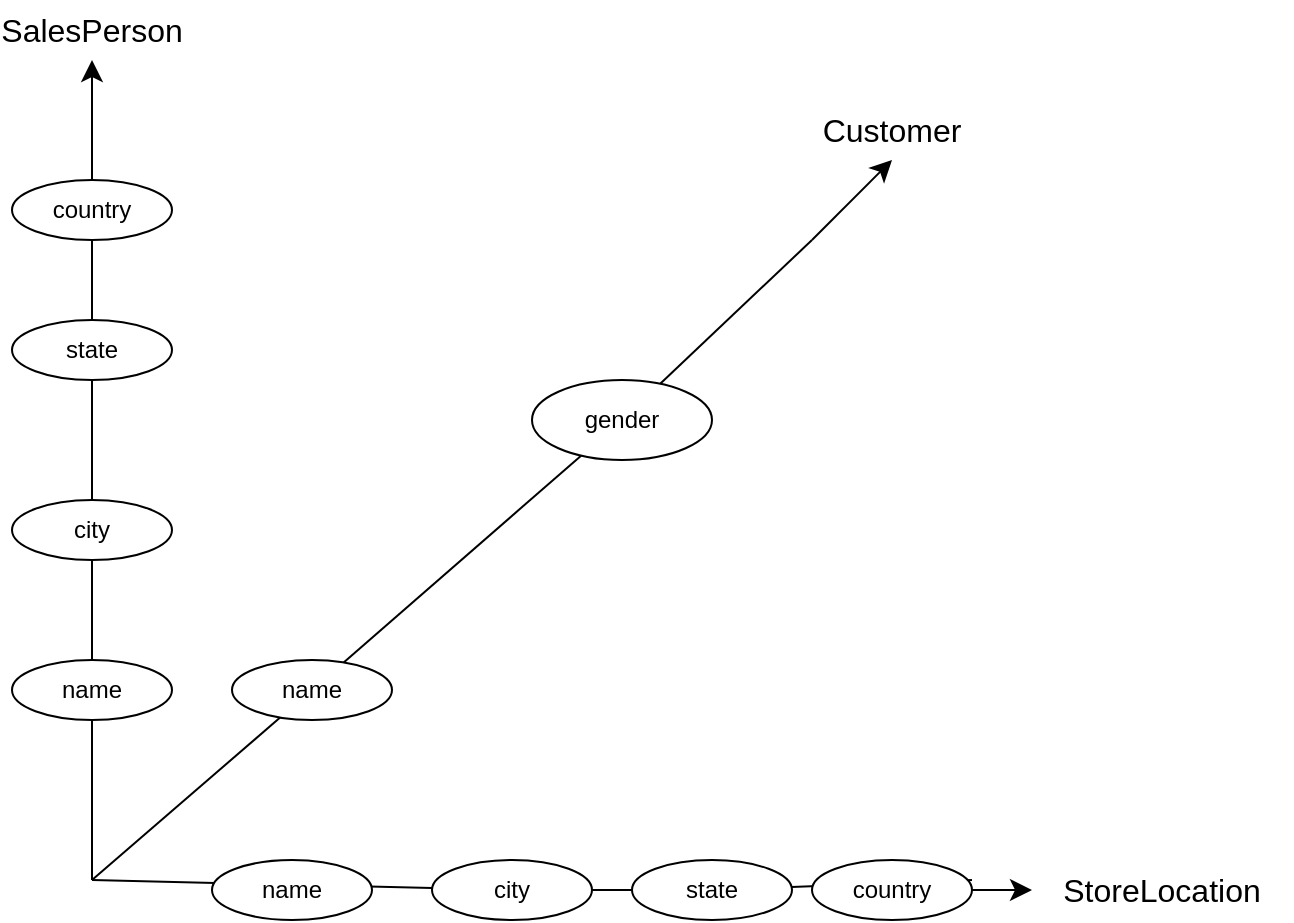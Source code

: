 <mxfile version="24.0.5" type="device">
  <diagram name="Page-1" id="42789a77-a242-8287-6e28-9cd8cfd52e62">
    <mxGraphModel dx="752" dy="804" grid="1" gridSize="10" guides="1" tooltips="1" connect="1" arrows="1" fold="1" page="1" pageScale="1" pageWidth="1100" pageHeight="850" background="none" math="0" shadow="0">
      <root>
        <mxCell id="0" />
        <mxCell id="1" parent="0" />
        <mxCell id="ZBLiMMBaOF6jFOf_cq5G-7" value="Customer" style="text;html=1;align=center;verticalAlign=middle;whiteSpace=wrap;rounded=0;fontSize=16;" vertex="1" parent="1">
          <mxGeometry x="850" y="90" width="60" height="30" as="geometry" />
        </mxCell>
        <mxCell id="ZBLiMMBaOF6jFOf_cq5G-15" value="" style="endArrow=none;html=1;rounded=0;fontSize=12;startSize=8;endSize=8;curved=1;" edge="1" parent="1" source="ZBLiMMBaOF6jFOf_cq5G-25">
          <mxGeometry width="50" height="50" relative="1" as="geometry">
            <mxPoint x="480" y="480" as="sourcePoint" />
            <mxPoint x="840" y="160" as="targetPoint" />
          </mxGeometry>
        </mxCell>
        <mxCell id="ZBLiMMBaOF6jFOf_cq5G-19" value="" style="endArrow=none;html=1;rounded=0;fontSize=12;startSize=8;endSize=8;curved=1;" edge="1" parent="1" source="ZBLiMMBaOF6jFOf_cq5G-32">
          <mxGeometry width="50" height="50" relative="1" as="geometry">
            <mxPoint x="480" y="480" as="sourcePoint" />
            <mxPoint x="480" y="120" as="targetPoint" />
          </mxGeometry>
        </mxCell>
        <mxCell id="ZBLiMMBaOF6jFOf_cq5G-20" value="" style="endArrow=none;html=1;rounded=0;fontSize=12;startSize=8;endSize=8;curved=1;" edge="1" parent="1" source="ZBLiMMBaOF6jFOf_cq5G-40">
          <mxGeometry width="50" height="50" relative="1" as="geometry">
            <mxPoint x="480" y="480" as="sourcePoint" />
            <mxPoint x="920" y="480" as="targetPoint" />
          </mxGeometry>
        </mxCell>
        <mxCell id="ZBLiMMBaOF6jFOf_cq5G-21" value="SalesPerson" style="text;html=1;align=center;verticalAlign=middle;whiteSpace=wrap;rounded=0;fontSize=16;" vertex="1" parent="1">
          <mxGeometry x="450" y="40" width="60" height="30" as="geometry" />
        </mxCell>
        <mxCell id="ZBLiMMBaOF6jFOf_cq5G-22" value="StoreLocation" style="text;html=1;align=center;verticalAlign=middle;whiteSpace=wrap;rounded=0;fontSize=16;" vertex="1" parent="1">
          <mxGeometry x="950" y="470" width="130" height="30" as="geometry" />
        </mxCell>
        <mxCell id="ZBLiMMBaOF6jFOf_cq5G-24" value="" style="endArrow=none;html=1;rounded=0;fontSize=12;startSize=8;endSize=8;curved=1;" edge="1" parent="1" target="ZBLiMMBaOF6jFOf_cq5G-23">
          <mxGeometry width="50" height="50" relative="1" as="geometry">
            <mxPoint x="480" y="480" as="sourcePoint" />
            <mxPoint x="840" y="160" as="targetPoint" />
          </mxGeometry>
        </mxCell>
        <mxCell id="ZBLiMMBaOF6jFOf_cq5G-23" value="name" style="ellipse;whiteSpace=wrap;html=1;" vertex="1" parent="1">
          <mxGeometry x="550" y="370" width="80" height="30" as="geometry" />
        </mxCell>
        <mxCell id="ZBLiMMBaOF6jFOf_cq5G-26" value="" style="endArrow=none;html=1;rounded=0;fontSize=12;startSize=8;endSize=8;curved=1;" edge="1" parent="1" source="ZBLiMMBaOF6jFOf_cq5G-23" target="ZBLiMMBaOF6jFOf_cq5G-25">
          <mxGeometry width="50" height="50" relative="1" as="geometry">
            <mxPoint x="605" y="371" as="sourcePoint" />
            <mxPoint x="840" y="160" as="targetPoint" />
          </mxGeometry>
        </mxCell>
        <mxCell id="ZBLiMMBaOF6jFOf_cq5G-25" value="gender" style="ellipse;whiteSpace=wrap;html=1;" vertex="1" parent="1">
          <mxGeometry x="700" y="230" width="90" height="40" as="geometry" />
        </mxCell>
        <mxCell id="ZBLiMMBaOF6jFOf_cq5G-28" value="" style="endArrow=none;html=1;rounded=0;fontSize=12;startSize=8;endSize=8;curved=1;" edge="1" parent="1" target="ZBLiMMBaOF6jFOf_cq5G-27">
          <mxGeometry width="50" height="50" relative="1" as="geometry">
            <mxPoint x="480" y="480" as="sourcePoint" />
            <mxPoint x="480" y="120" as="targetPoint" />
          </mxGeometry>
        </mxCell>
        <mxCell id="ZBLiMMBaOF6jFOf_cq5G-27" value="name" style="ellipse;whiteSpace=wrap;html=1;" vertex="1" parent="1">
          <mxGeometry x="440" y="370" width="80" height="30" as="geometry" />
        </mxCell>
        <mxCell id="ZBLiMMBaOF6jFOf_cq5G-33" value="" style="endArrow=none;html=1;rounded=0;fontSize=12;startSize=8;endSize=8;curved=1;" edge="1" parent="1" source="ZBLiMMBaOF6jFOf_cq5G-27" target="ZBLiMMBaOF6jFOf_cq5G-32">
          <mxGeometry width="50" height="50" relative="1" as="geometry">
            <mxPoint x="480" y="370" as="sourcePoint" />
            <mxPoint x="480" y="120" as="targetPoint" />
          </mxGeometry>
        </mxCell>
        <mxCell id="ZBLiMMBaOF6jFOf_cq5G-32" value="country" style="ellipse;whiteSpace=wrap;html=1;" vertex="1" parent="1">
          <mxGeometry x="440" y="130" width="80" height="30" as="geometry" />
        </mxCell>
        <mxCell id="ZBLiMMBaOF6jFOf_cq5G-31" value="state" style="ellipse;whiteSpace=wrap;html=1;" vertex="1" parent="1">
          <mxGeometry x="440" y="200" width="80" height="30" as="geometry" />
        </mxCell>
        <mxCell id="ZBLiMMBaOF6jFOf_cq5G-29" value="city&lt;span style=&quot;color: rgba(0, 0, 0, 0); font-family: monospace; font-size: 0px; text-align: start; text-wrap: nowrap;&quot;&gt;%3CmxGraphModel%3E%3Croot%3E%3CmxCell%20id%3D%220%22%2F%3E%3CmxCell%20id%3D%221%22%20parent%3D%220%22%2F%3E%3CmxCell%20id%3D%222%22%20value%3D%22name%22%20style%3D%22ellipse%3BwhiteSpace%3Dwrap%3Bhtml%3D1%3B%22%20vertex%3D%221%22%20parent%3D%221%22%3E%3CmxGeometry%20x%3D%22440%22%20y%3D%22370%22%20width%3D%2280%22%20height%3D%2230%22%20as%3D%22geometry%22%2F%3E%3C%2FmxCell%3E%3C%2Froot%3E%3C%2FmxGraphModel%3E&lt;/span&gt;" style="ellipse;whiteSpace=wrap;html=1;" vertex="1" parent="1">
          <mxGeometry x="440" y="290" width="80" height="30" as="geometry" />
        </mxCell>
        <mxCell id="ZBLiMMBaOF6jFOf_cq5G-34" value="" style="endArrow=classic;html=1;rounded=0;fontSize=12;startSize=8;endSize=8;curved=1;entryX=0.5;entryY=1;entryDx=0;entryDy=0;" edge="1" parent="1" target="ZBLiMMBaOF6jFOf_cq5G-21">
          <mxGeometry width="50" height="50" relative="1" as="geometry">
            <mxPoint x="480" y="120" as="sourcePoint" />
            <mxPoint x="770" y="190" as="targetPoint" />
          </mxGeometry>
        </mxCell>
        <mxCell id="ZBLiMMBaOF6jFOf_cq5G-35" value="" style="endArrow=classic;html=1;rounded=0;fontSize=12;startSize=8;endSize=8;curved=1;entryX=0.5;entryY=1;entryDx=0;entryDy=0;" edge="1" parent="1" target="ZBLiMMBaOF6jFOf_cq5G-7">
          <mxGeometry width="50" height="50" relative="1" as="geometry">
            <mxPoint x="840" y="160" as="sourcePoint" />
            <mxPoint x="770" y="190" as="targetPoint" />
          </mxGeometry>
        </mxCell>
        <mxCell id="ZBLiMMBaOF6jFOf_cq5G-38" value="" style="endArrow=none;html=1;rounded=0;fontSize=12;startSize=8;endSize=8;curved=1;" edge="1" parent="1" target="ZBLiMMBaOF6jFOf_cq5G-37">
          <mxGeometry width="50" height="50" relative="1" as="geometry">
            <mxPoint x="480" y="480" as="sourcePoint" />
            <mxPoint x="920" y="480" as="targetPoint" />
          </mxGeometry>
        </mxCell>
        <mxCell id="ZBLiMMBaOF6jFOf_cq5G-37" value="city" style="ellipse;whiteSpace=wrap;html=1;" vertex="1" parent="1">
          <mxGeometry x="650" y="470" width="80" height="30" as="geometry" />
        </mxCell>
        <mxCell id="ZBLiMMBaOF6jFOf_cq5G-39" value="name&lt;span style=&quot;color: rgba(0, 0, 0, 0); font-family: monospace; font-size: 0px; text-align: start; text-wrap: nowrap;&quot;&gt;%3CmxGraphModel%3E%3Croot%3E%3CmxCell%20id%3D%220%22%2F%3E%3CmxCell%20id%3D%221%22%20parent%3D%220%22%2F%3E%3CmxCell%20id%3D%222%22%20value%3D%22name%22%20style%3D%22ellipse%3BwhiteSpace%3Dwrap%3Bhtml%3D1%3B%22%20vertex%3D%221%22%20parent%3D%221%22%3E%3CmxGeometry%20x%3D%22440%22%20y%3D%22370%22%20width%3D%2280%22%20height%3D%2230%22%20as%3D%22geometry%22%2F%3E%3C%2FmxCell%3E%3C%2Froot%3E%3C%2FmxGraphModel%3E&lt;/span&gt;" style="ellipse;whiteSpace=wrap;html=1;" vertex="1" parent="1">
          <mxGeometry x="540" y="470" width="80" height="30" as="geometry" />
        </mxCell>
        <mxCell id="ZBLiMMBaOF6jFOf_cq5G-41" value="" style="endArrow=none;html=1;rounded=0;fontSize=12;startSize=8;endSize=8;curved=1;" edge="1" parent="1" source="ZBLiMMBaOF6jFOf_cq5G-37" target="ZBLiMMBaOF6jFOf_cq5G-40">
          <mxGeometry width="50" height="50" relative="1" as="geometry">
            <mxPoint x="730" y="484" as="sourcePoint" />
            <mxPoint x="920" y="480" as="targetPoint" />
          </mxGeometry>
        </mxCell>
        <mxCell id="ZBLiMMBaOF6jFOf_cq5G-40" value="state&lt;span style=&quot;color: rgba(0, 0, 0, 0); font-family: monospace; font-size: 0px; text-align: start; text-wrap: nowrap;&quot;&gt;%3CmxGraphModel%3E%3Croot%3E%3CmxCell%20id%3D%220%22%2F%3E%3CmxCell%20id%3D%221%22%20parent%3D%220%22%2F%3E%3CmxCell%20id%3D%222%22%20value%3D%22name%26lt%3Bspan%20style%3D%26quot%3Bcolor%3A%20rgba(0%2C%200%2C%200%2C%200)%3B%20font-family%3A%20monospace%3B%20font-size%3A%200px%3B%20text-align%3A%20start%3B%20text-wrap%3A%20nowrap%3B%26quot%3B%26gt%3B%253CmxGraphModel%253E%253Croot%253E%253CmxCell%2520id%253D%25220%2522%252F%253E%253CmxCell%2520id%253D%25221%2522%2520parent%253D%25220%2522%252F%253E%253CmxCell%2520id%253D%25222%2522%2520value%253D%2522name%2522%2520style%253D%2522ellipse%253BwhiteSpace%253Dwrap%253Bhtml%253D1%253B%2522%2520vertex%253D%25221%2522%2520parent%253D%25221%2522%253E%253CmxGeometry%2520x%253D%2522440%2522%2520y%253D%2522370%2522%2520width%253D%252280%2522%2520height%253D%252230%2522%2520as%253D%2522geometry%2522%252F%253E%253C%252FmxCell%253E%253C%252Froot%253E%253C%252FmxGraphModel%253E%26lt%3B%2Fspan%26gt%3B%22%20style%3D%22ellipse%3BwhiteSpace%3Dwrap%3Bhtml%3D1%3B%22%20vertex%3D%221%22%20parent%3D%221%22%3E%3CmxGeometry%20x%3D%22530%22%20y%3D%22460%22%20width%3D%2280%22%20height%3D%2230%22%20as%3D%22geometry%22%2F%3E%3C%2FmxCell%3E%3C%2Froot%3E%3C%2FmxGraphModel%3E&lt;/span&gt;" style="ellipse;whiteSpace=wrap;html=1;" vertex="1" parent="1">
          <mxGeometry x="750" y="470" width="80" height="30" as="geometry" />
        </mxCell>
        <mxCell id="ZBLiMMBaOF6jFOf_cq5G-44" style="edgeStyle=none;curved=1;rounded=0;orthogonalLoop=1;jettySize=auto;html=1;exitX=1;exitY=0.5;exitDx=0;exitDy=0;fontSize=12;startSize=8;endSize=8;" edge="1" parent="1" source="ZBLiMMBaOF6jFOf_cq5G-42" target="ZBLiMMBaOF6jFOf_cq5G-22">
          <mxGeometry relative="1" as="geometry" />
        </mxCell>
        <mxCell id="ZBLiMMBaOF6jFOf_cq5G-42" value="country" style="ellipse;whiteSpace=wrap;html=1;" vertex="1" parent="1">
          <mxGeometry x="840" y="470" width="80" height="30" as="geometry" />
        </mxCell>
      </root>
    </mxGraphModel>
  </diagram>
</mxfile>
